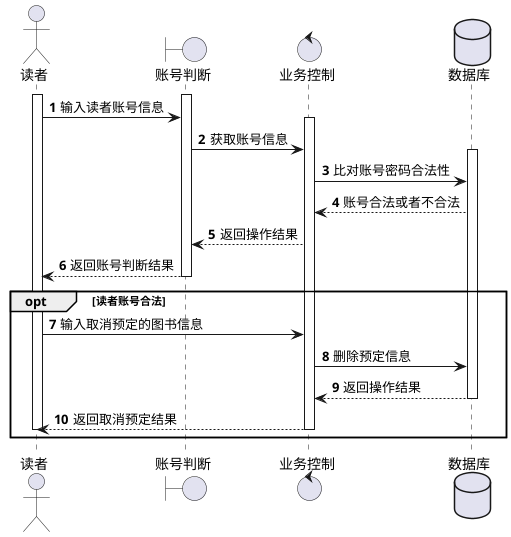 
@startuml
actor 读者
boundary 账号判断
control 业务控制
database 数据库


autonumber
activate 读者
activate 账号判断
读者 -> 账号判断:输入读者账号信息
activate 业务控制
账号判断 -> 业务控制 : 获取账号信息

activate 数据库
业务控制 -> 数据库 : 比对账号密码合法性
数据库 --> 业务控制 : 账号合法或者不合法
业务控制 --> 账号判断 : 返回操作结果
账号判断 --> 读者 : 返回账号判断结果
deactivate 账号判断
opt 读者账号合法
读者 -> 业务控制 : 输入取消预定的图书信息
业务控制 -> 数据库 : 删除预定信息
数据库 --> 业务控制 : 返回操作结果
deactivate 数据库

业务控制 --> 读者 : 返回取消预定结果
deactivate 业务控制
deactivate 读者
end
@enduml